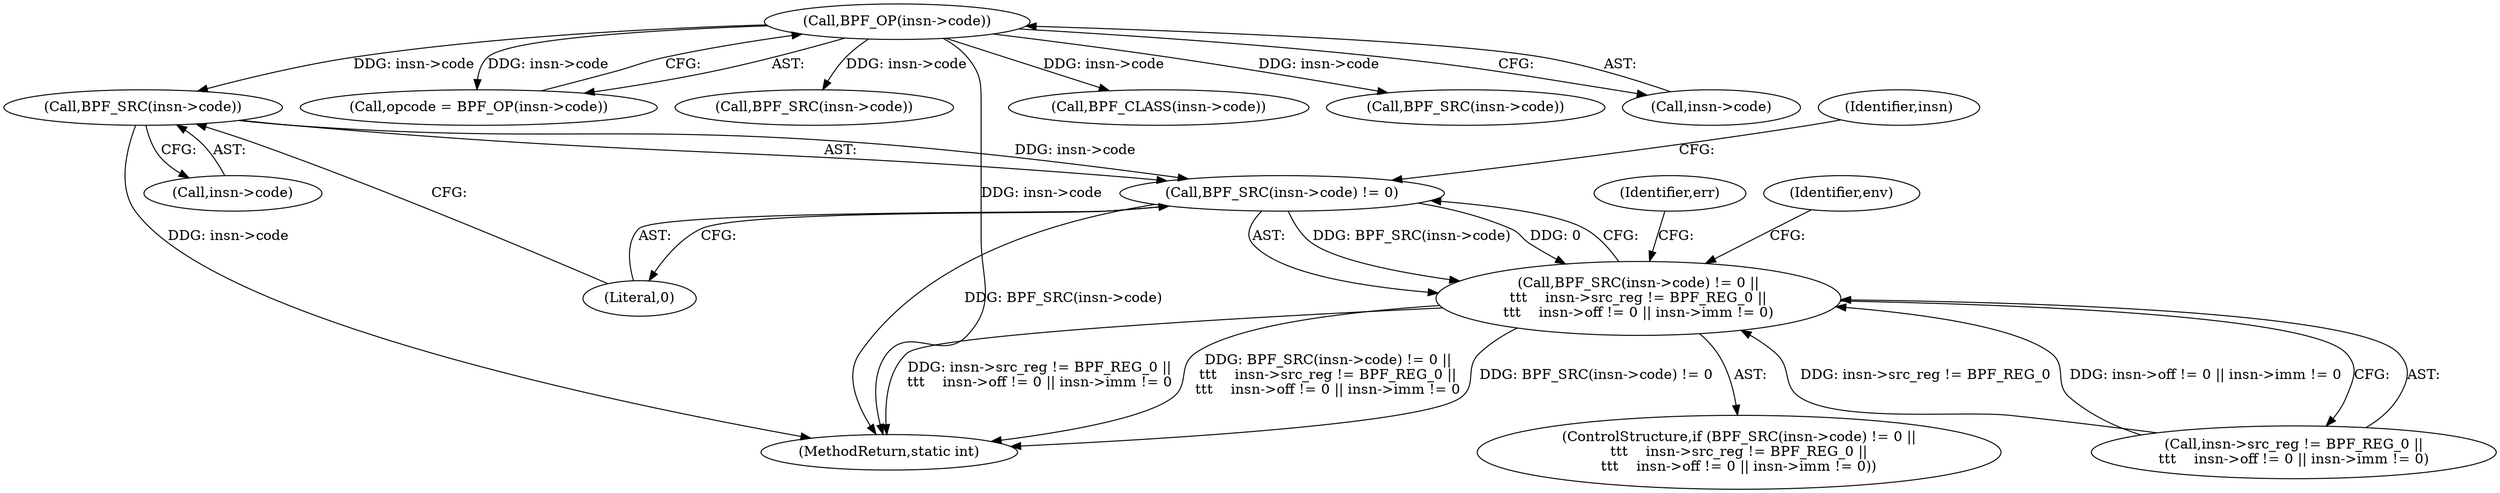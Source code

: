 digraph "0_linux_95a762e2c8c942780948091f8f2a4f32fce1ac6f@pointer" {
"1000146" [label="(Call,BPF_SRC(insn->code))"];
"1000124" [label="(Call,BPF_OP(insn->code))"];
"1000145" [label="(Call,BPF_SRC(insn->code) != 0)"];
"1000144" [label="(Call,BPF_SRC(insn->code) != 0 ||\n\t\t\t    insn->src_reg != BPF_REG_0 ||\n\t\t\t    insn->off != 0 || insn->imm != 0)"];
"1000145" [label="(Call,BPF_SRC(insn->code) != 0)"];
"1000122" [label="(Call,opcode = BPF_OP(insn->code))"];
"1000269" [label="(Call,BPF_SRC(insn->code))"];
"1000144" [label="(Call,BPF_SRC(insn->code) != 0 ||\n\t\t\t    insn->src_reg != BPF_REG_0 ||\n\t\t\t    insn->off != 0 || insn->imm != 0)"];
"1000154" [label="(Identifier,insn)"];
"1000222" [label="(Identifier,err)"];
"1000150" [label="(Literal,0)"];
"1000170" [label="(Identifier,env)"];
"1000151" [label="(Call,insn->src_reg != BPF_REG_0 ||\n\t\t\t    insn->off != 0 || insn->imm != 0)"];
"1000630" [label="(MethodReturn,static int)"];
"1000146" [label="(Call,BPF_SRC(insn->code))"];
"1000209" [label="(Call,BPF_CLASS(insn->code))"];
"1000460" [label="(Call,BPF_SRC(insn->code))"];
"1000143" [label="(ControlStructure,if (BPF_SRC(insn->code) != 0 ||\n\t\t\t    insn->src_reg != BPF_REG_0 ||\n\t\t\t    insn->off != 0 || insn->imm != 0))"];
"1000124" [label="(Call,BPF_OP(insn->code))"];
"1000125" [label="(Call,insn->code)"];
"1000147" [label="(Call,insn->code)"];
"1000146" -> "1000145"  [label="AST: "];
"1000146" -> "1000147"  [label="CFG: "];
"1000147" -> "1000146"  [label="AST: "];
"1000150" -> "1000146"  [label="CFG: "];
"1000146" -> "1000630"  [label="DDG: insn->code"];
"1000146" -> "1000145"  [label="DDG: insn->code"];
"1000124" -> "1000146"  [label="DDG: insn->code"];
"1000124" -> "1000122"  [label="AST: "];
"1000124" -> "1000125"  [label="CFG: "];
"1000125" -> "1000124"  [label="AST: "];
"1000122" -> "1000124"  [label="CFG: "];
"1000124" -> "1000630"  [label="DDG: insn->code"];
"1000124" -> "1000122"  [label="DDG: insn->code"];
"1000124" -> "1000209"  [label="DDG: insn->code"];
"1000124" -> "1000269"  [label="DDG: insn->code"];
"1000124" -> "1000460"  [label="DDG: insn->code"];
"1000145" -> "1000144"  [label="AST: "];
"1000145" -> "1000150"  [label="CFG: "];
"1000150" -> "1000145"  [label="AST: "];
"1000154" -> "1000145"  [label="CFG: "];
"1000144" -> "1000145"  [label="CFG: "];
"1000145" -> "1000630"  [label="DDG: BPF_SRC(insn->code)"];
"1000145" -> "1000144"  [label="DDG: BPF_SRC(insn->code)"];
"1000145" -> "1000144"  [label="DDG: 0"];
"1000144" -> "1000143"  [label="AST: "];
"1000144" -> "1000151"  [label="CFG: "];
"1000151" -> "1000144"  [label="AST: "];
"1000170" -> "1000144"  [label="CFG: "];
"1000222" -> "1000144"  [label="CFG: "];
"1000144" -> "1000630"  [label="DDG: insn->src_reg != BPF_REG_0 ||\n\t\t\t    insn->off != 0 || insn->imm != 0"];
"1000144" -> "1000630"  [label="DDG: BPF_SRC(insn->code) != 0 ||\n\t\t\t    insn->src_reg != BPF_REG_0 ||\n\t\t\t    insn->off != 0 || insn->imm != 0"];
"1000144" -> "1000630"  [label="DDG: BPF_SRC(insn->code) != 0"];
"1000151" -> "1000144"  [label="DDG: insn->src_reg != BPF_REG_0"];
"1000151" -> "1000144"  [label="DDG: insn->off != 0 || insn->imm != 0"];
}
